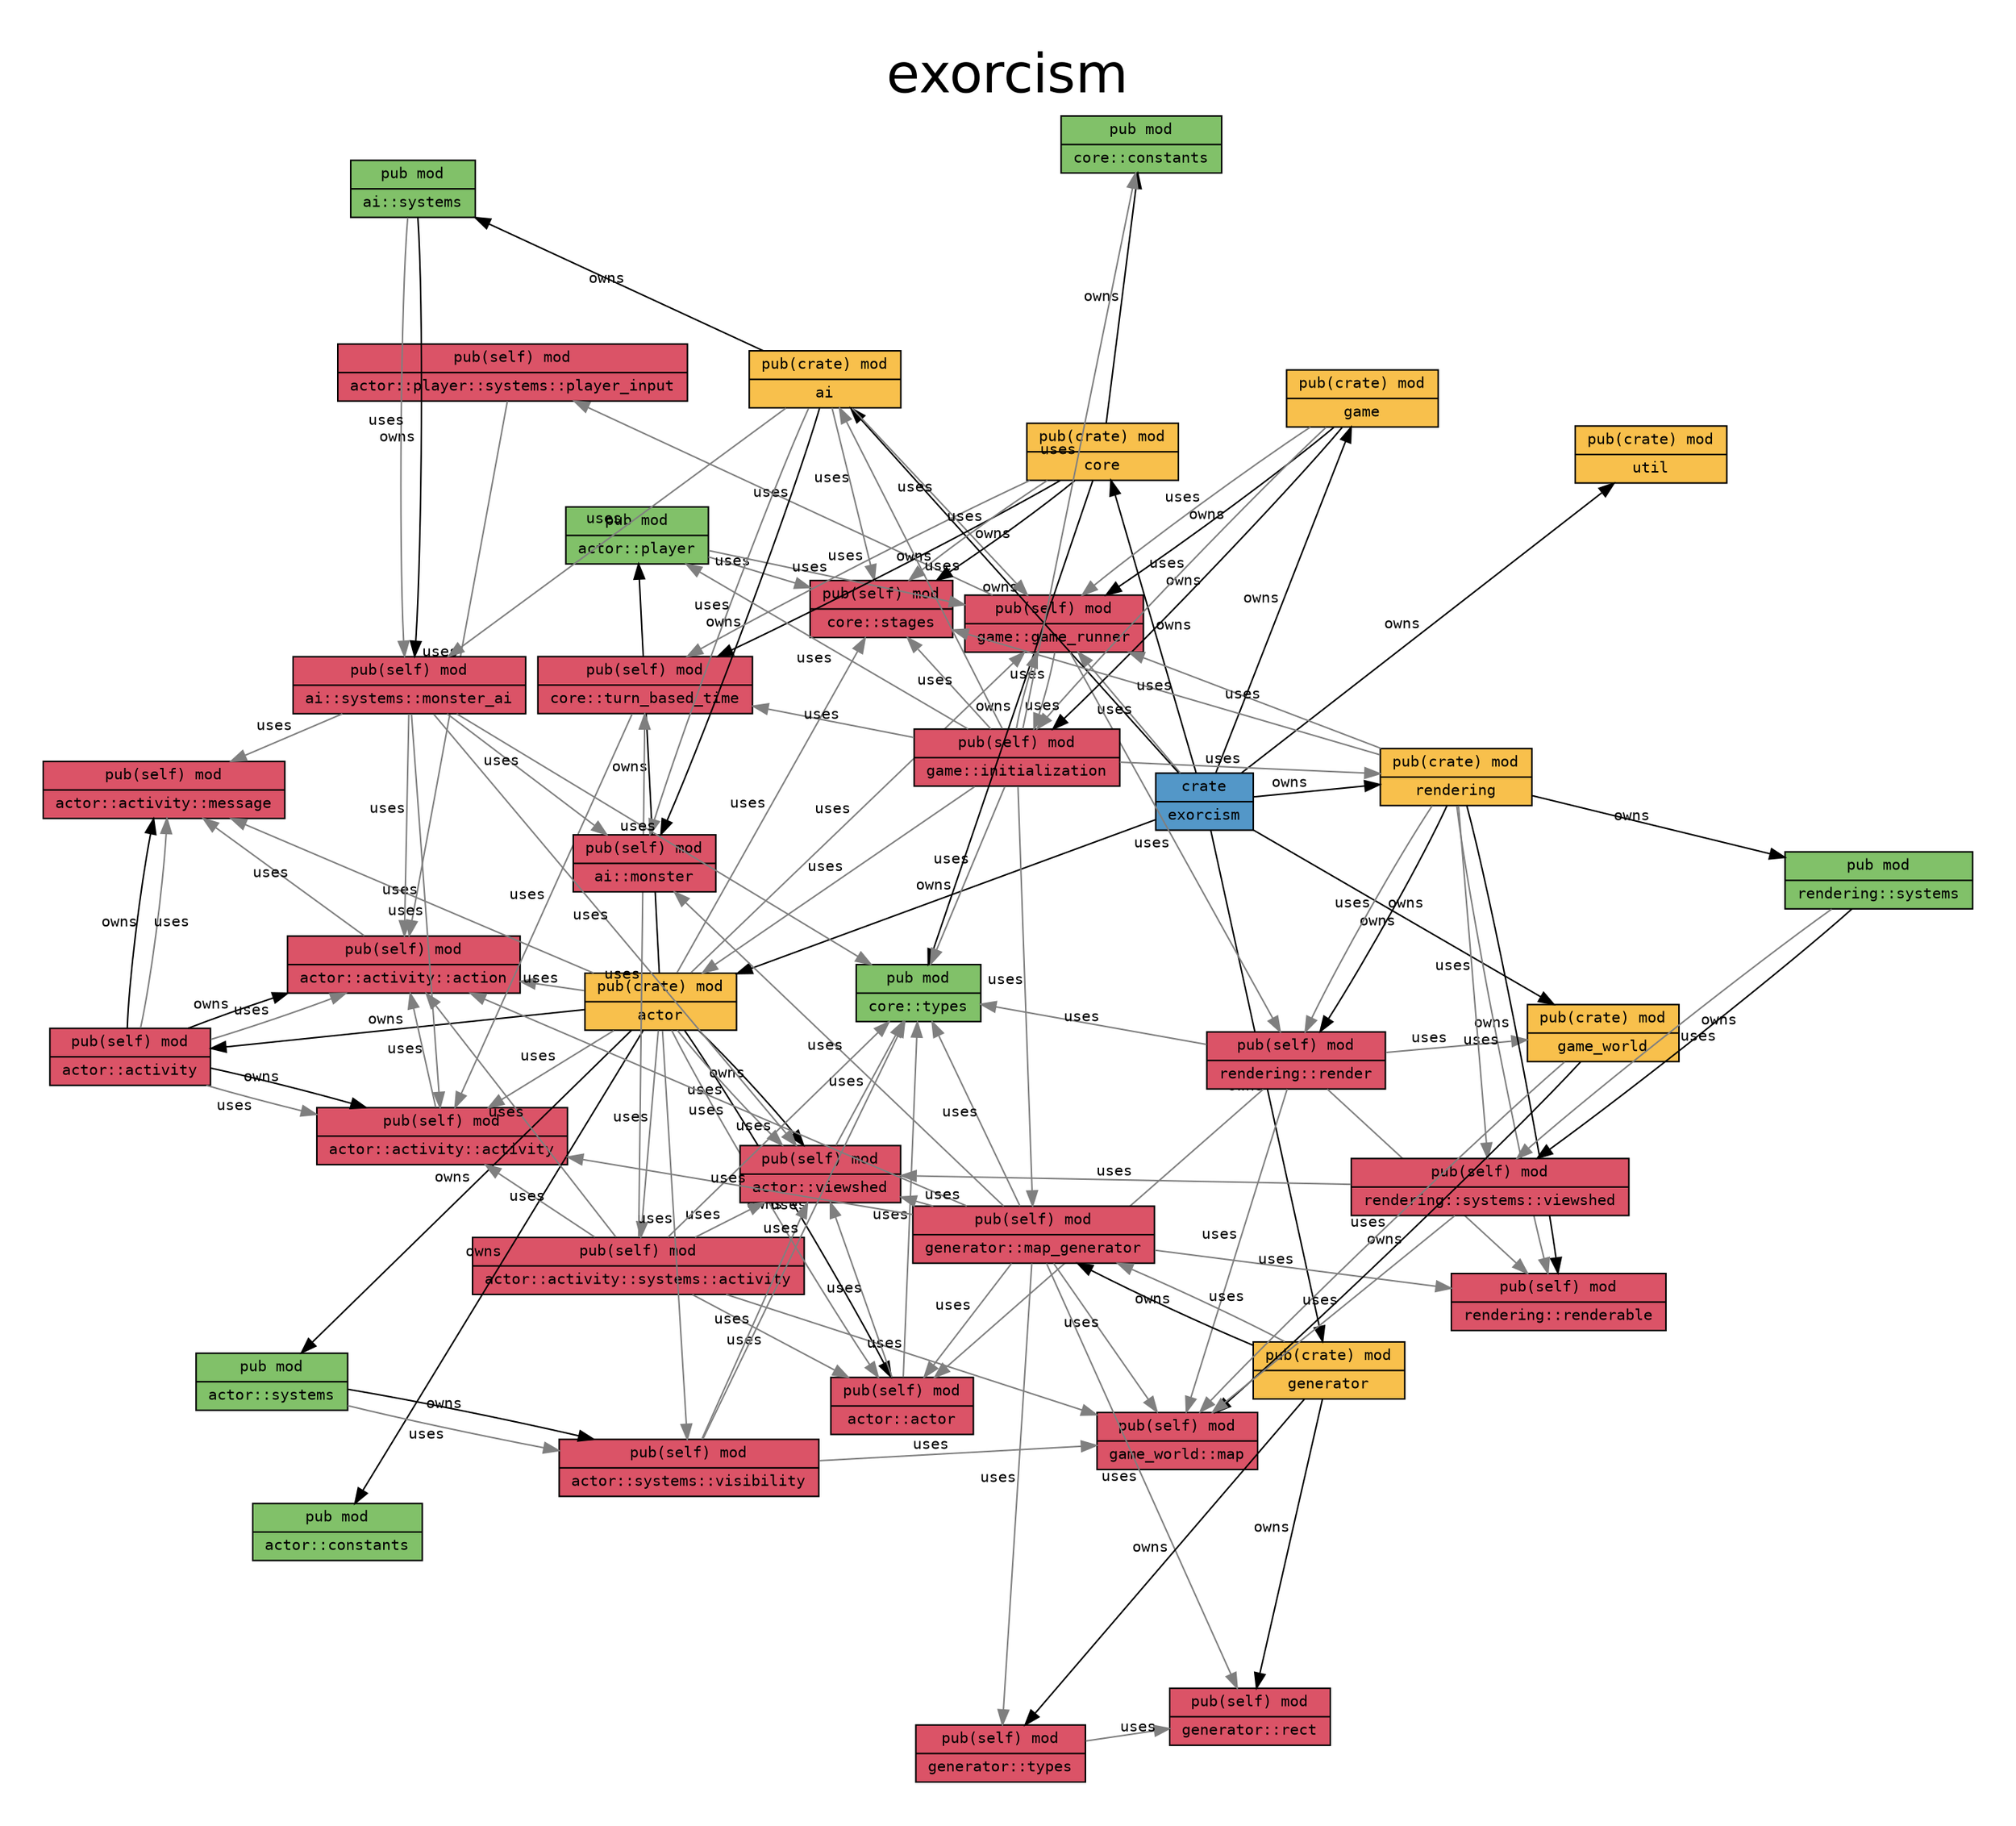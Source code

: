 digraph {

    graph [
        label="exorcism",
        labelloc=t,

        pad=0.4,

        // Consider rendering the graph using a different layout algorithm, such as:
        // [dot, neato, twopi, circo, fdp, sfdp]
        layout=neato,
        overlap=false,
        splines="line",
        rankdir=LR,

        fontname="Helvetica", 
        fontsize="36",
    ];

    node [
        fontname="monospace",
        fontsize="10",
        shape="record",
        style="filled",
    ];

    edge [
        fontname="monospace",
        fontsize="10",
    ];

    "exorcism" [label="crate|exorcism", fillcolor="#5397c8"]; // "crate" node
    "exorcism::actor" [label="pub(crate) mod|actor", fillcolor="#f8c04c"]; // "mod" node
    "exorcism::actor::activity" [label="pub(self) mod|actor::activity", fillcolor="#db5367"]; // "mod" node
    "exorcism::actor::activity::action" [label="pub(self) mod|actor::activity::action", fillcolor="#db5367"]; // "mod" node
    "exorcism::actor::activity::message" [label="pub(self) mod|actor::activity::message", fillcolor="#db5367"]; // "mod" node
    "exorcism::actor::activity::activity" [label="pub(self) mod|actor::activity::activity", fillcolor="#db5367"]; // "mod" node
    "exorcism::actor::activity::systems::activity" [label="pub(self) mod|actor::activity::systems::activity", fillcolor="#db5367"]; // "mod" node
    "exorcism::core::turn_based_time" [label="pub(self) mod|core::turn_based_time", fillcolor="#db5367"]; // "mod" node
    "exorcism::actor::actor" [label="pub(self) mod|actor::actor", fillcolor="#db5367"]; // "mod" node
    "exorcism::game_world::map" [label="pub(self) mod|game_world::map", fillcolor="#db5367"]; // "mod" node
    "exorcism::actor::viewshed" [label="pub(self) mod|actor::viewshed", fillcolor="#db5367"]; // "mod" node
    "exorcism::core::types" [label="pub mod|core::types", fillcolor="#81c169"]; // "mod" node
    "exorcism::actor::constants" [label="pub mod|actor::constants", fillcolor="#81c169"]; // "mod" node
    "exorcism::actor::player" [label="pub mod|actor::player", fillcolor="#81c169"]; // "mod" node
    "exorcism::actor::player::systems::player_input" [label="pub(self) mod|actor::player::systems::player_input", fillcolor="#db5367"]; // "mod" node
    "exorcism::core::stages" [label="pub(self) mod|core::stages", fillcolor="#db5367"]; // "mod" node
    "exorcism::game::game_runner" [label="pub(self) mod|game::game_runner", fillcolor="#db5367"]; // "mod" node
    "exorcism::actor::systems" [label="pub mod|actor::systems", fillcolor="#81c169"]; // "mod" node
    "exorcism::actor::systems::visibility" [label="pub(self) mod|actor::systems::visibility", fillcolor="#db5367"]; // "mod" node
    "exorcism::ai" [label="pub(crate) mod|ai", fillcolor="#f8c04c"]; // "mod" node
    "exorcism::ai::monster" [label="pub(self) mod|ai::monster", fillcolor="#db5367"]; // "mod" node
    "exorcism::ai::systems" [label="pub mod|ai::systems", fillcolor="#81c169"]; // "mod" node
    "exorcism::ai::systems::monster_ai" [label="pub(self) mod|ai::systems::monster_ai", fillcolor="#db5367"]; // "mod" node
    "exorcism::core" [label="pub(crate) mod|core", fillcolor="#f8c04c"]; // "mod" node
    "exorcism::core::constants" [label="pub mod|core::constants", fillcolor="#81c169"]; // "mod" node
    "exorcism::game" [label="pub(crate) mod|game", fillcolor="#f8c04c"]; // "mod" node
    "exorcism::rendering::render" [label="pub(self) mod|rendering::render", fillcolor="#db5367"]; // "mod" node
    "exorcism::game::initialization" [label="pub(self) mod|game::initialization", fillcolor="#db5367"]; // "mod" node
    "exorcism::rendering" [label="pub(crate) mod|rendering", fillcolor="#f8c04c"]; // "mod" node
    "exorcism::generator::map_generator" [label="pub(self) mod|generator::map_generator", fillcolor="#db5367"]; // "mod" node
    "exorcism::game_world" [label="pub(crate) mod|game_world", fillcolor="#f8c04c"]; // "mod" node
    "exorcism::generator" [label="pub(crate) mod|generator", fillcolor="#f8c04c"]; // "mod" node
    "exorcism::generator::types" [label="pub(self) mod|generator::types", fillcolor="#db5367"]; // "mod" node
    "exorcism::rendering::renderable" [label="pub(self) mod|rendering::renderable", fillcolor="#db5367"]; // "mod" node
    "exorcism::generator::rect" [label="pub(self) mod|generator::rect", fillcolor="#db5367"]; // "mod" node
    "exorcism::rendering::systems" [label="pub mod|rendering::systems", fillcolor="#81c169"]; // "mod" node
    "exorcism::rendering::systems::viewshed" [label="pub(self) mod|rendering::systems::viewshed", fillcolor="#db5367"]; // "mod" node
    "exorcism::util" [label="pub(crate) mod|util", fillcolor="#f8c04c"]; // "mod" node

    "exorcism" -> "exorcism::actor" [label="owns", color="#000000", style="solid"]; // "owns" edge
    "exorcism::actor" -> "exorcism::actor::activity" [label="owns", color="#000000", style="solid"]; // "owns" edge
    "exorcism::actor::activity" -> "exorcism::actor::activity::action" [label="owns", color="#000000", style="solid"]; // "owns" edge
    "exorcism::actor::activity::action" -> "exorcism::actor::activity::message" [label="uses", color="#7f7f7f", style="Dashed"]; // "uses" edge
    "exorcism::actor::activity" -> "exorcism::actor::activity::activity" [label="owns", color="#000000", style="solid"]; // "owns" edge
    "exorcism::actor::activity::activity" -> "exorcism::actor::activity::action" [label="uses", color="#7f7f7f", style="Dashed"]; // "uses" edge
    "exorcism::actor::activity" -> "exorcism::actor::activity::message" [label="owns", color="#000000", style="solid"]; // "owns" edge
    "exorcism::actor::activity::systems::activity" -> "exorcism::core::turn_based_time" [label="uses", color="#7f7f7f", style="Dashed"]; // "uses" edge
    "exorcism::actor::activity::systems::activity" -> "exorcism::actor::actor" [label="uses", color="#7f7f7f", style="Dashed"]; // "uses" edge
    "exorcism::actor::activity::systems::activity" -> "exorcism::game_world::map" [label="uses", color="#7f7f7f", style="Dashed"]; // "uses" edge
    "exorcism::actor::activity::systems::activity" -> "exorcism::actor::activity::activity" [label="uses", color="#7f7f7f", style="Dashed"]; // "uses" edge
    "exorcism::actor::activity::systems::activity" -> "exorcism::actor::activity::action" [label="uses", color="#7f7f7f", style="Dashed"]; // "uses" edge
    "exorcism::actor::activity::systems::activity" -> "exorcism::actor::viewshed" [label="uses", color="#7f7f7f", style="Dashed"]; // "uses" edge
    "exorcism::actor::activity::systems::activity" -> "exorcism::core::types" [label="uses", color="#7f7f7f", style="Dashed"]; // "uses" edge
    "exorcism::actor::activity" -> "exorcism::actor::activity::action" [label="uses", color="#7f7f7f", style="Dashed"]; // "uses" edge
    "exorcism::actor::activity" -> "exorcism::actor::activity::activity" [label="uses", color="#7f7f7f", style="Dashed"]; // "uses" edge
    "exorcism::actor::activity" -> "exorcism::actor::activity::message" [label="uses", color="#7f7f7f", style="Dashed"]; // "uses" edge
    "exorcism::actor" -> "exorcism::actor::actor" [label="owns", color="#000000", style="solid"]; // "owns" edge
    "exorcism::actor::actor" -> "exorcism::core::types" [label="uses", color="#7f7f7f", style="Dashed"]; // "uses" edge
    "exorcism::actor::actor" -> "exorcism::actor::viewshed" [label="uses", color="#7f7f7f", style="Dashed"]; // "uses" edge
    "exorcism::actor" -> "exorcism::actor::constants" [label="owns", color="#000000", style="solid"]; // "owns" edge
    "exorcism::actor" -> "exorcism::actor::player" [label="owns", color="#000000", style="solid"]; // "owns" edge
    "exorcism::actor::player::systems::player_input" -> "exorcism::actor::activity::action" [label="uses", color="#7f7f7f", style="Dashed"]; // "uses" edge
    "exorcism::actor::player" -> "exorcism::core::stages" [label="uses", color="#7f7f7f", style="Dashed"]; // "uses" edge
    "exorcism::actor::player" -> "exorcism::game::game_runner" [label="uses", color="#7f7f7f", style="Dashed"]; // "uses" edge
    "exorcism::actor" -> "exorcism::actor::systems" [label="owns", color="#000000", style="solid"]; // "owns" edge
    "exorcism::actor::systems" -> "exorcism::actor::systems::visibility" [label="owns", color="#000000", style="solid"]; // "owns" edge
    "exorcism::actor::systems::visibility" -> "exorcism::game_world::map" [label="uses", color="#7f7f7f", style="Dashed"]; // "uses" edge
    "exorcism::actor::systems::visibility" -> "exorcism::actor::viewshed" [label="uses", color="#7f7f7f", style="Dashed"]; // "uses" edge
    "exorcism::actor::systems::visibility" -> "exorcism::core::types" [label="uses", color="#7f7f7f", style="Dashed"]; // "uses" edge
    "exorcism::actor::systems" -> "exorcism::actor::systems::visibility" [label="uses", color="#7f7f7f", style="Dashed"]; // "uses" edge
    "exorcism::actor" -> "exorcism::actor::viewshed" [label="owns", color="#000000", style="solid"]; // "owns" edge
    "exorcism::actor::viewshed" -> "exorcism::core::types" [label="uses", color="#7f7f7f", style="Dashed"]; // "uses" edge
    "exorcism::actor" -> "exorcism::actor::viewshed" [label="uses", color="#7f7f7f", style="Dashed"]; // "uses" edge
    "exorcism::actor" -> "exorcism::actor::activity::message" [label="uses", color="#7f7f7f", style="Dashed"]; // "uses" edge
    "exorcism::actor" -> "exorcism::actor::activity::systems::activity" [label="uses", color="#7f7f7f", style="Dashed"]; // "uses" edge
    "exorcism::actor" -> "exorcism::actor::actor" [label="uses", color="#7f7f7f", style="Dashed"]; // "uses" edge
    "exorcism::actor" -> "exorcism::game::game_runner" [label="uses", color="#7f7f7f", style="Dashed"]; // "uses" edge
    "exorcism::actor" -> "exorcism::actor::activity::action" [label="uses", color="#7f7f7f", style="Dashed"]; // "uses" edge
    "exorcism::actor" -> "exorcism::actor::activity::activity" [label="uses", color="#7f7f7f", style="Dashed"]; // "uses" edge
    "exorcism::actor" -> "exorcism::core::stages" [label="uses", color="#7f7f7f", style="Dashed"]; // "uses" edge
    "exorcism::actor" -> "exorcism::actor::systems::visibility" [label="uses", color="#7f7f7f", style="Dashed"]; // "uses" edge
    "exorcism" -> "exorcism::ai" [label="owns", color="#000000", style="solid"]; // "owns" edge
    "exorcism::ai" -> "exorcism::ai::monster" [label="owns", color="#000000", style="solid"]; // "owns" edge
    "exorcism::ai" -> "exorcism::ai::systems" [label="owns", color="#000000", style="solid"]; // "owns" edge
    "exorcism::ai::systems" -> "exorcism::ai::systems::monster_ai" [label="owns", color="#000000", style="solid"]; // "owns" edge
    "exorcism::ai::systems::monster_ai" -> "exorcism::ai::monster" [label="uses", color="#7f7f7f", style="Dashed"]; // "uses" edge
    "exorcism::ai::systems::monster_ai" -> "exorcism::actor::activity::message" [label="uses", color="#7f7f7f", style="Dashed"]; // "uses" edge
    "exorcism::ai::systems::monster_ai" -> "exorcism::actor::activity::activity" [label="uses", color="#7f7f7f", style="Dashed"]; // "uses" edge
    "exorcism::ai::systems::monster_ai" -> "exorcism::actor::activity::action" [label="uses", color="#7f7f7f", style="Dashed"]; // "uses" edge
    "exorcism::ai::systems::monster_ai" -> "exorcism::actor::viewshed" [label="uses", color="#7f7f7f", style="Dashed"]; // "uses" edge
    "exorcism::ai::systems::monster_ai" -> "exorcism::core::types" [label="uses", color="#7f7f7f", style="Dashed"]; // "uses" edge
    "exorcism::ai::systems" -> "exorcism::ai::systems::monster_ai" [label="uses", color="#7f7f7f", style="Dashed"]; // "uses" edge
    "exorcism::ai" -> "exorcism::core::stages" [label="uses", color="#7f7f7f", style="Dashed"]; // "uses" edge
    "exorcism::ai" -> "exorcism::ai::monster" [label="uses", color="#7f7f7f", style="Dashed"]; // "uses" edge
    "exorcism::ai" -> "exorcism::ai::systems::monster_ai" [label="uses", color="#7f7f7f", style="Dashed"]; // "uses" edge
    "exorcism::ai" -> "exorcism::game::game_runner" [label="uses", color="#7f7f7f", style="Dashed"]; // "uses" edge
    "exorcism" -> "exorcism::core" [label="owns", color="#000000", style="solid"]; // "owns" edge
    "exorcism::core" -> "exorcism::core::stages" [label="owns", color="#000000", style="solid"]; // "owns" edge
    "exorcism::core" -> "exorcism::core::turn_based_time" [label="owns", color="#000000", style="solid"]; // "owns" edge
    "exorcism::core::turn_based_time" -> "exorcism::actor::activity::activity" [label="uses", color="#7f7f7f", style="Dashed"]; // "uses" edge
    "exorcism::core" -> "exorcism::core::constants" [label="owns", color="#000000", style="solid"]; // "owns" edge
    "exorcism::core" -> "exorcism::core::types" [label="owns", color="#000000", style="solid"]; // "owns" edge
    "exorcism::core" -> "exorcism::core::turn_based_time" [label="uses", color="#7f7f7f", style="Dashed"]; // "uses" edge
    "exorcism::core" -> "exorcism::core::stages" [label="uses", color="#7f7f7f", style="Dashed"]; // "uses" edge
    "exorcism" -> "exorcism::game" [label="owns", color="#000000", style="solid"]; // "owns" edge
    "exorcism::game" -> "exorcism::game::game_runner" [label="owns", color="#000000", style="solid"]; // "owns" edge
    "exorcism::game::game_runner" -> "exorcism::rendering::render" [label="uses", color="#7f7f7f", style="Dashed"]; // "uses" edge
    "exorcism::game::game_runner" -> "exorcism::game::initialization" [label="uses", color="#7f7f7f", style="Dashed"]; // "uses" edge
    "exorcism::game::game_runner" -> "exorcism::actor::player::systems::player_input" [label="uses", color="#7f7f7f", style="Dashed"]; // "uses" edge
    "exorcism::game" -> "exorcism::game::initialization" [label="owns", color="#000000", style="solid"]; // "owns" edge
    "exorcism::game::initialization" -> "exorcism::core::turn_based_time" [label="uses", color="#7f7f7f", style="Dashed"]; // "uses" edge
    "exorcism::game::initialization" -> "exorcism::core::constants" [label="uses", color="#7f7f7f", style="Dashed"]; // "uses" edge
    "exorcism::game::initialization" -> "exorcism::core::stages" [label="uses", color="#7f7f7f", style="Dashed"]; // "uses" edge
    "exorcism::game::initialization" -> "exorcism::actor" [label="uses", color="#7f7f7f", style="Dashed"]; // "uses" edge
    "exorcism::game::initialization" -> "exorcism::actor::player" [label="uses", color="#7f7f7f", style="Dashed"]; // "uses" edge
    "exorcism::game::initialization" -> "exorcism::rendering" [label="uses", color="#7f7f7f", style="Dashed"]; // "uses" edge
    "exorcism::game::initialization" -> "exorcism::ai" [label="uses", color="#7f7f7f", style="Dashed"]; // "uses" edge
    "exorcism::game::initialization" -> "exorcism::core::types" [label="uses", color="#7f7f7f", style="Dashed"]; // "uses" edge
    "exorcism::game::initialization" -> "exorcism::game::game_runner" [label="uses", color="#7f7f7f", style="Dashed"]; // "uses" edge
    "exorcism::game::initialization" -> "exorcism::generator::map_generator" [label="uses", color="#7f7f7f", style="Dashed"]; // "uses" edge
    "exorcism::game" -> "exorcism::game::initialization" [label="uses", color="#7f7f7f", style="Dashed"]; // "uses" edge
    "exorcism::game" -> "exorcism::game::game_runner" [label="uses", color="#7f7f7f", style="Dashed"]; // "uses" edge
    "exorcism" -> "exorcism::game_world" [label="owns", color="#000000", style="solid"]; // "owns" edge
    "exorcism::game_world" -> "exorcism::game_world::map" [label="owns", color="#000000", style="solid"]; // "owns" edge
    "exorcism::game_world" -> "exorcism::game_world::map" [label="uses", color="#7f7f7f", style="Dashed"]; // "uses" edge
    "exorcism" -> "exorcism::generator" [label="owns", color="#000000", style="solid"]; // "owns" edge
    "exorcism::generator" -> "exorcism::generator::map_generator" [label="owns", color="#000000", style="solid"]; // "owns" edge
    "exorcism::generator::map_generator" -> "exorcism::generator::types" [label="uses", color="#7f7f7f", style="Dashed"]; // "uses" edge
    "exorcism::generator::map_generator" -> "exorcism::ai::monster" [label="uses", color="#7f7f7f", style="Dashed"]; // "uses" edge
    "exorcism::generator::map_generator" -> "exorcism::game_world::map" [label="uses", color="#7f7f7f", style="Dashed"]; // "uses" edge
    "exorcism::generator::map_generator" -> "exorcism::core::types" [label="uses", color="#7f7f7f", style="Dashed"]; // "uses" edge
    "exorcism::generator::map_generator" -> "exorcism::actor::actor" [label="uses", color="#7f7f7f", style="Dashed"]; // "uses" edge
    "exorcism::generator::map_generator" -> "exorcism::rendering::renderable" [label="uses", color="#7f7f7f", style="Dashed"]; // "uses" edge
    "exorcism::generator::map_generator" -> "exorcism::actor::activity::activity" [label="uses", color="#7f7f7f", style="Dashed"]; // "uses" edge
    "exorcism::generator::map_generator" -> "exorcism::generator::rect" [label="uses", color="#7f7f7f", style="Dashed"]; // "uses" edge
    "exorcism::generator::map_generator" -> "exorcism::actor::activity::action" [label="uses", color="#7f7f7f", style="Dashed"]; // "uses" edge
    "exorcism::generator::map_generator" -> "exorcism::actor::viewshed" [label="uses", color="#7f7f7f", style="Dashed"]; // "uses" edge
    "exorcism::generator" -> "exorcism::generator::rect" [label="owns", color="#000000", style="solid"]; // "owns" edge
    "exorcism::generator" -> "exorcism::generator::types" [label="owns", color="#000000", style="solid"]; // "owns" edge
    "exorcism::generator::types" -> "exorcism::generator::rect" [label="uses", color="#7f7f7f", style="Dashed"]; // "uses" edge
    "exorcism::generator" -> "exorcism::generator::map_generator" [label="uses", color="#7f7f7f", style="Dashed"]; // "uses" edge
    "exorcism" -> "exorcism::rendering" [label="owns", color="#000000", style="solid"]; // "owns" edge
    "exorcism::rendering" -> "exorcism::rendering::render" [label="owns", color="#000000", style="solid"]; // "owns" edge
    "exorcism::rendering::render" -> "exorcism::actor::actor" [label="uses", color="#7f7f7f", style="Dashed"]; // "uses" edge
    "exorcism::rendering::render" -> "exorcism::game_world" [label="uses", color="#7f7f7f", style="Dashed"]; // "uses" edge
    "exorcism::rendering::render" -> "exorcism::game_world::map" [label="uses", color="#7f7f7f", style="Dashed"]; // "uses" edge
    "exorcism::rendering::render" -> "exorcism::rendering::renderable" [label="uses", color="#7f7f7f", style="Dashed"]; // "uses" edge
    "exorcism::rendering::render" -> "exorcism::core::types" [label="uses", color="#7f7f7f", style="Dashed"]; // "uses" edge
    "exorcism::rendering" -> "exorcism::rendering::renderable" [label="owns", color="#000000", style="solid"]; // "owns" edge
    "exorcism::rendering" -> "exorcism::rendering::systems" [label="owns", color="#000000", style="solid"]; // "owns" edge
    "exorcism::rendering::systems" -> "exorcism::rendering::systems::viewshed" [label="owns", color="#000000", style="solid"]; // "owns" edge
    "exorcism::rendering::systems::viewshed" -> "exorcism::game_world::map" [label="uses", color="#7f7f7f", style="Dashed"]; // "uses" edge
    "exorcism::rendering::systems::viewshed" -> "exorcism::actor::viewshed" [label="uses", color="#7f7f7f", style="Dashed"]; // "uses" edge
    "exorcism::rendering::systems" -> "exorcism::rendering::systems::viewshed" [label="uses", color="#7f7f7f", style="Dashed"]; // "uses" edge
    "exorcism::rendering" -> "exorcism::rendering::render" [label="uses", color="#7f7f7f", style="Dashed"]; // "uses" edge
    "exorcism::rendering" -> "exorcism::core::stages" [label="uses", color="#7f7f7f", style="Dashed"]; // "uses" edge
    "exorcism::rendering" -> "exorcism::rendering::renderable" [label="uses", color="#7f7f7f", style="Dashed"]; // "uses" edge
    "exorcism::rendering" -> "exorcism::rendering::systems::viewshed" [label="uses", color="#7f7f7f", style="Dashed"]; // "uses" edge
    "exorcism::rendering" -> "exorcism::game::game_runner" [label="uses", color="#7f7f7f", style="Dashed"]; // "uses" edge
    "exorcism" -> "exorcism::util" [label="owns", color="#000000", style="solid"]; // "owns" edge
    "exorcism" -> "exorcism::game::game_runner" [label="uses", color="#7f7f7f", style="Dashed"]; // "uses" edge

}

